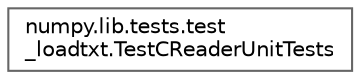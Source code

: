 digraph "Graphical Class Hierarchy"
{
 // LATEX_PDF_SIZE
  bgcolor="transparent";
  edge [fontname=Helvetica,fontsize=10,labelfontname=Helvetica,labelfontsize=10];
  node [fontname=Helvetica,fontsize=10,shape=box,height=0.2,width=0.4];
  rankdir="LR";
  Node0 [id="Node000000",label="numpy.lib.tests.test\l_loadtxt.TestCReaderUnitTests",height=0.2,width=0.4,color="grey40", fillcolor="white", style="filled",URL="$de/db1/classnumpy_1_1lib_1_1tests_1_1test__loadtxt_1_1TestCReaderUnitTests.html",tooltip=" "];
}
